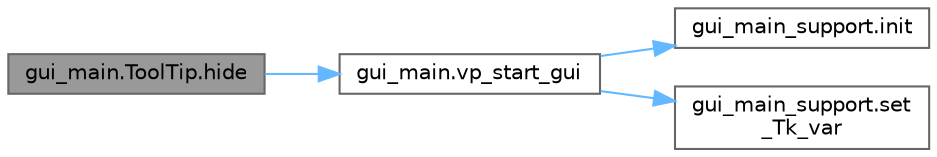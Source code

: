 digraph "gui_main.ToolTip.hide"
{
 // LATEX_PDF_SIZE
  bgcolor="transparent";
  edge [fontname=Helvetica,fontsize=10,labelfontname=Helvetica,labelfontsize=10];
  node [fontname=Helvetica,fontsize=10,shape=box,height=0.2,width=0.4];
  rankdir="LR";
  Node1 [id="Node000001",label="gui_main.ToolTip.hide",height=0.2,width=0.4,color="gray40", fillcolor="grey60", style="filled", fontcolor="black",tooltip=" "];
  Node1 -> Node2 [id="edge4_Node000001_Node000002",color="steelblue1",style="solid",tooltip=" "];
  Node2 [id="Node000002",label="gui_main.vp_start_gui",height=0.2,width=0.4,color="grey40", fillcolor="white", style="filled",URL="$namespacegui__main.html#a68a4b3f5a6c21776159481548ecef2a0",tooltip=" "];
  Node2 -> Node3 [id="edge5_Node000002_Node000003",color="steelblue1",style="solid",tooltip=" "];
  Node3 [id="Node000003",label="gui_main_support.init",height=0.2,width=0.4,color="grey40", fillcolor="white", style="filled",URL="$namespacegui__main__support.html#a9c8c683b6d55c5f8a8719f88bf2c7235",tooltip=" "];
  Node2 -> Node4 [id="edge6_Node000002_Node000004",color="steelblue1",style="solid",tooltip=" "];
  Node4 [id="Node000004",label="gui_main_support.set\l_Tk_var",height=0.2,width=0.4,color="grey40", fillcolor="white", style="filled",URL="$namespacegui__main__support.html#ad4021a38a1e51dd063f1450c229b9d64",tooltip=" "];
}
